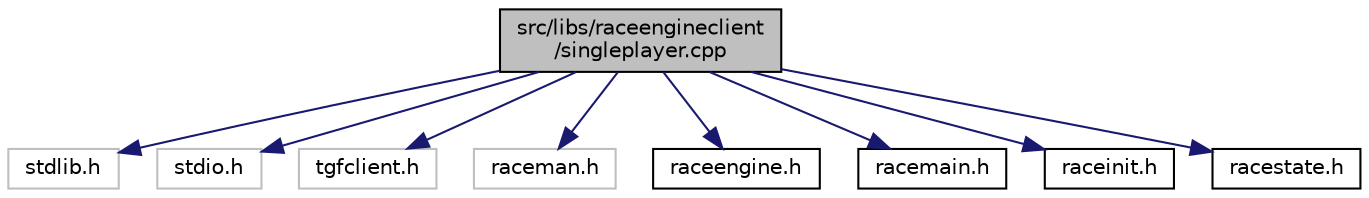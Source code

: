 digraph "src/libs/raceengineclient/singleplayer.cpp"
{
  edge [fontname="Helvetica",fontsize="10",labelfontname="Helvetica",labelfontsize="10"];
  node [fontname="Helvetica",fontsize="10",shape=record];
  Node1 [label="src/libs/raceengineclient\l/singleplayer.cpp",height=0.2,width=0.4,color="black", fillcolor="grey75", style="filled", fontcolor="black"];
  Node1 -> Node2 [color="midnightblue",fontsize="10",style="solid",fontname="Helvetica"];
  Node2 [label="stdlib.h",height=0.2,width=0.4,color="grey75", fillcolor="white", style="filled"];
  Node1 -> Node3 [color="midnightblue",fontsize="10",style="solid",fontname="Helvetica"];
  Node3 [label="stdio.h",height=0.2,width=0.4,color="grey75", fillcolor="white", style="filled"];
  Node1 -> Node4 [color="midnightblue",fontsize="10",style="solid",fontname="Helvetica"];
  Node4 [label="tgfclient.h",height=0.2,width=0.4,color="grey75", fillcolor="white", style="filled"];
  Node1 -> Node5 [color="midnightblue",fontsize="10",style="solid",fontname="Helvetica"];
  Node5 [label="raceman.h",height=0.2,width=0.4,color="grey75", fillcolor="white", style="filled"];
  Node1 -> Node6 [color="midnightblue",fontsize="10",style="solid",fontname="Helvetica"];
  Node6 [label="raceengine.h",height=0.2,width=0.4,color="black", fillcolor="white", style="filled",URL="$raceengine_8h.html"];
  Node1 -> Node7 [color="midnightblue",fontsize="10",style="solid",fontname="Helvetica"];
  Node7 [label="racemain.h",height=0.2,width=0.4,color="black", fillcolor="white", style="filled",URL="$racemain_8h.html"];
  Node1 -> Node8 [color="midnightblue",fontsize="10",style="solid",fontname="Helvetica"];
  Node8 [label="raceinit.h",height=0.2,width=0.4,color="black", fillcolor="white", style="filled",URL="$raceinit_8h.html"];
  Node1 -> Node9 [color="midnightblue",fontsize="10",style="solid",fontname="Helvetica"];
  Node9 [label="racestate.h",height=0.2,width=0.4,color="black", fillcolor="white", style="filled",URL="$racestate_8h.html"];
}

